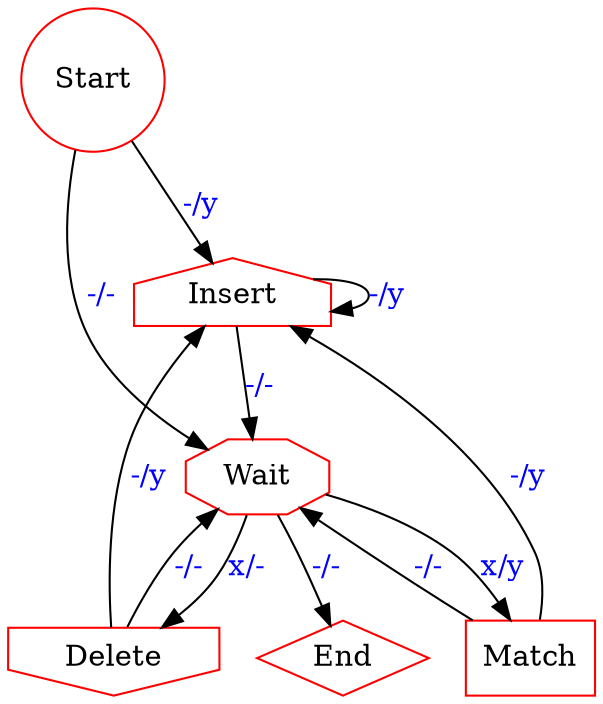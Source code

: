 digraph G {

    S [label="Start", shape=circle, color=red];
    E [label="End", shape=diamond, color=red];

    I [label="Insert", shape=house, color=red];

    W [label="Wait", shape=octagon, color=red];

    M [label="Match", shape=rect, color=red];
    D [label="Delete", shape=invhouse, color=red];

S->I [label="-/y", fontcolor=blue];
S->W [label="-/-", fontcolor=blue];

W->E [label="-/-", fontcolor=blue];

W->M [label="x/y", fontcolor=blue];
W->D [label="x/-", fontcolor=blue];

I->I [label="-/y", fontcolor=blue];
I->W [label="-/-", fontcolor=blue];

M->I [label="-/y", fontcolor=blue];
M->W [label="-/-", fontcolor=blue];

D->I [label="-/y", fontcolor=blue];
D->W [label="-/-", fontcolor=blue];


}
